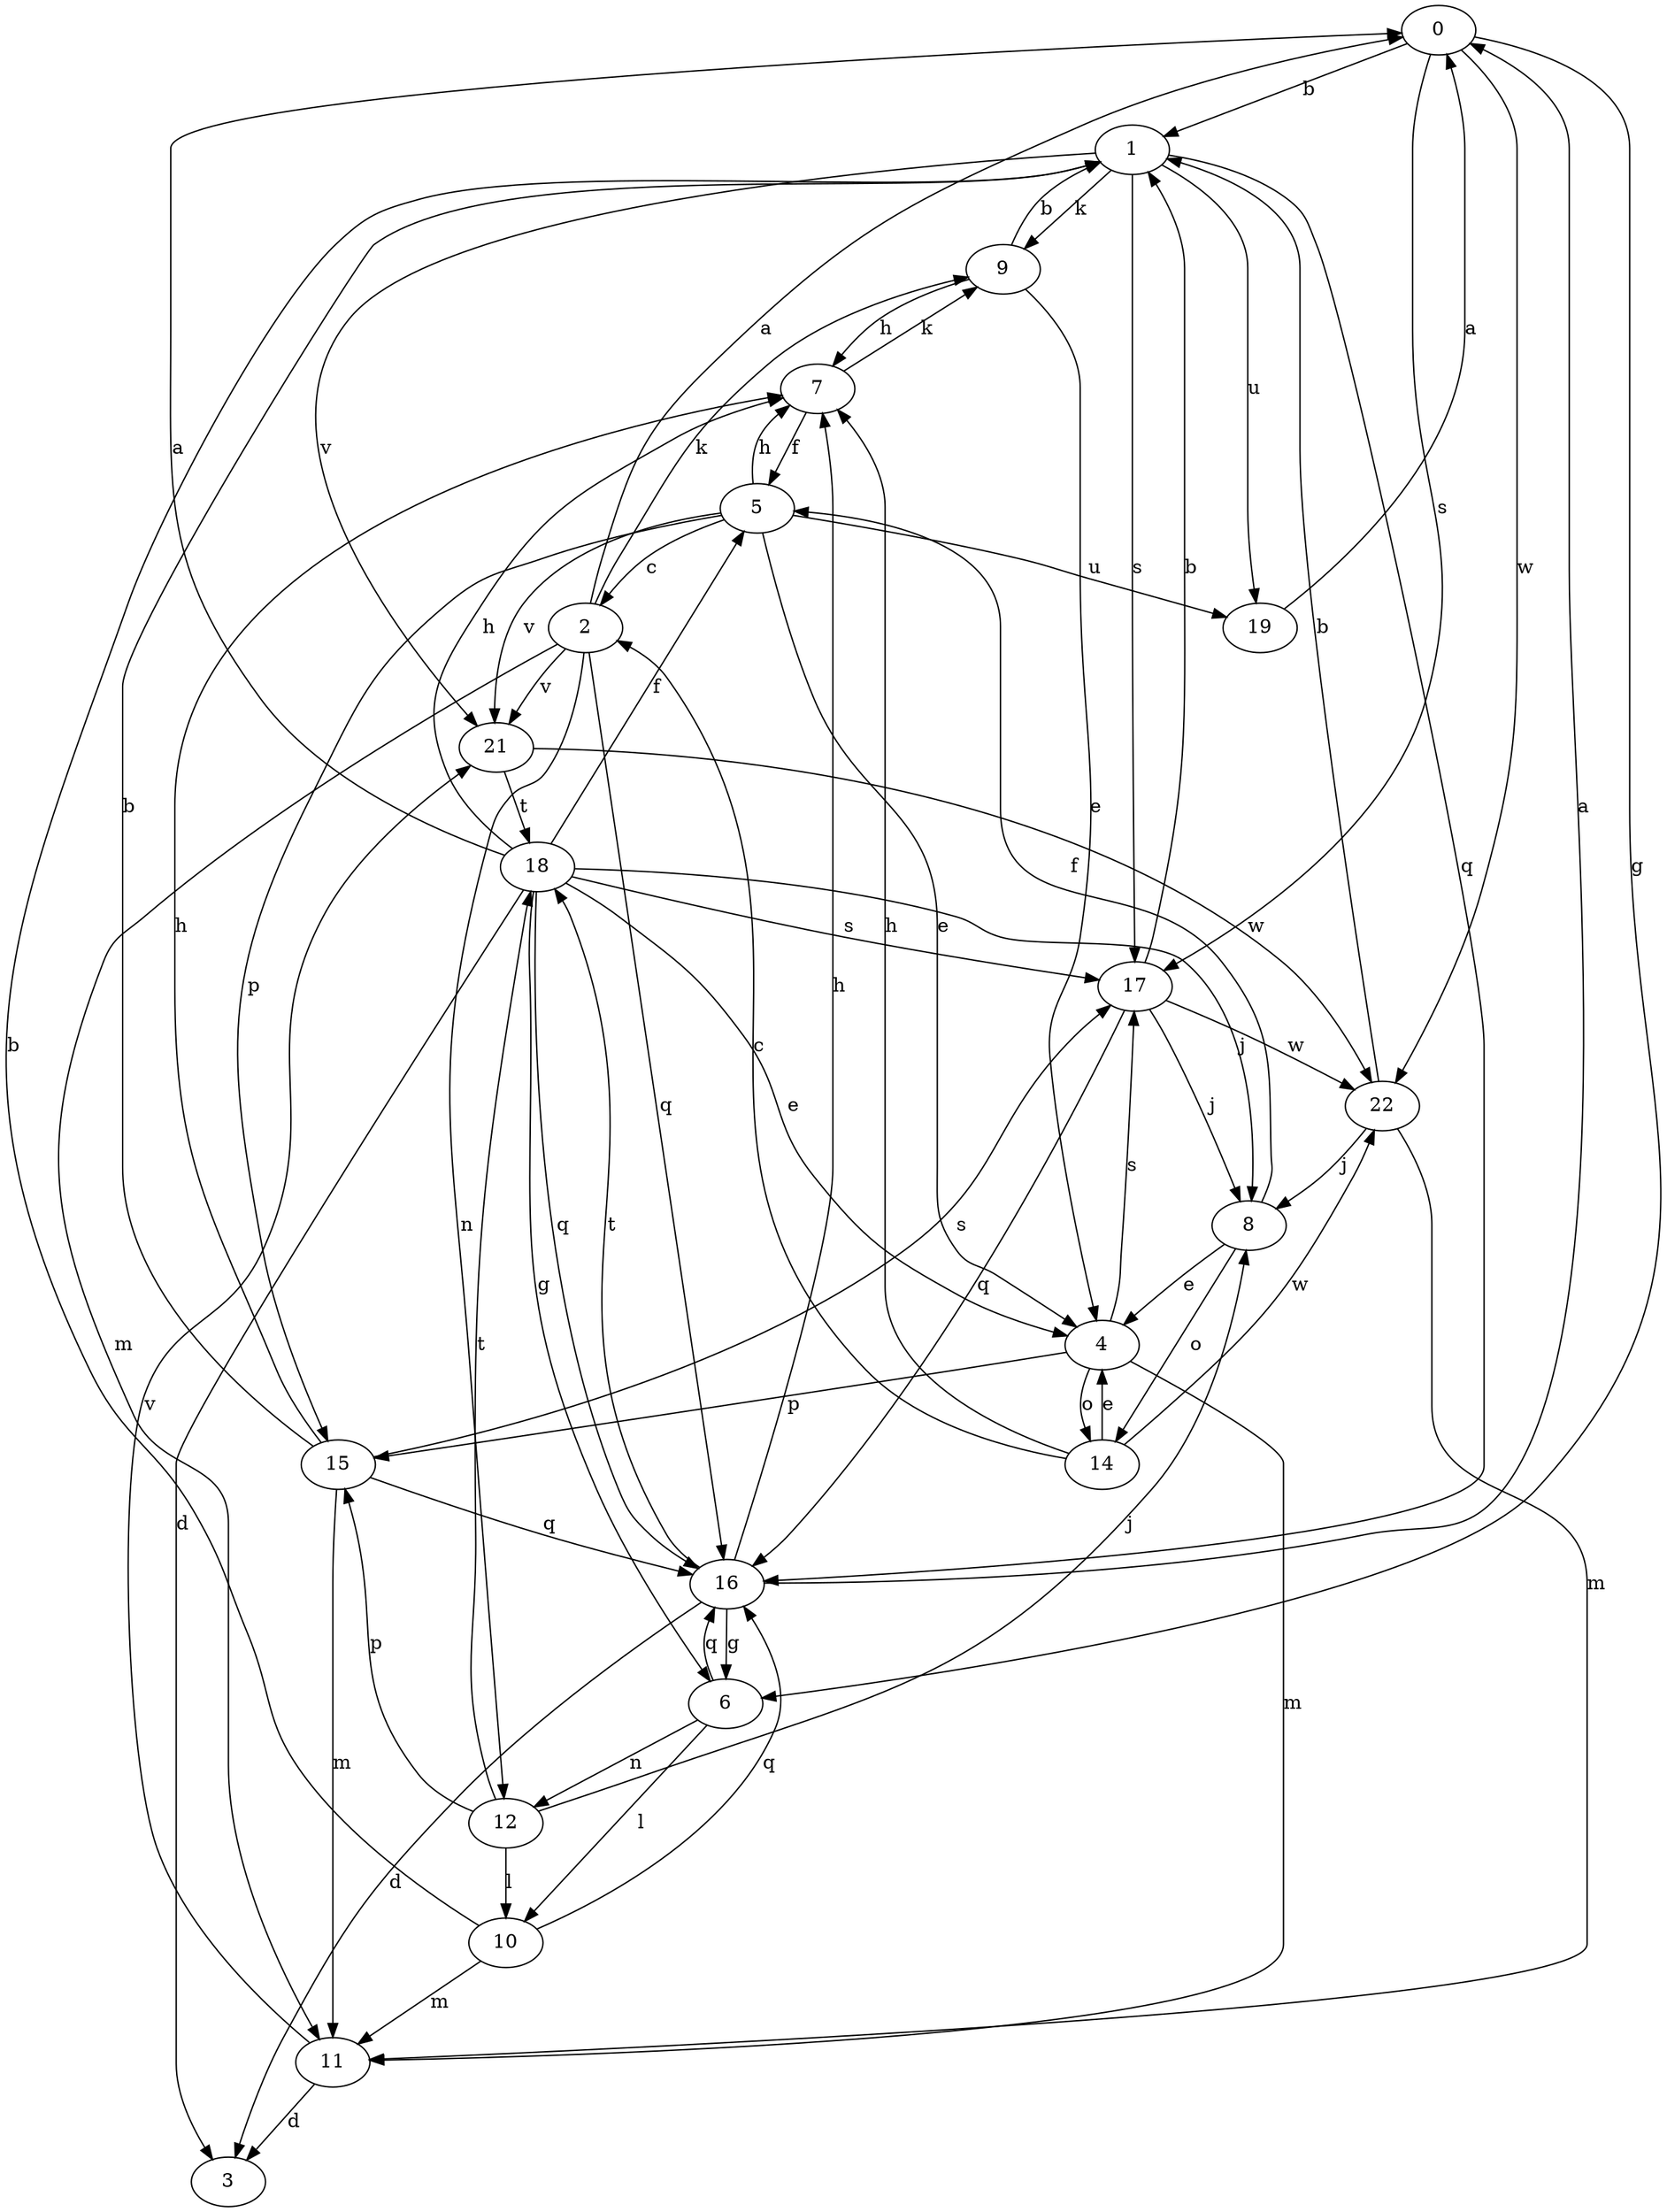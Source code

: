strict digraph  {
0;
1;
2;
3;
4;
5;
6;
7;
8;
9;
10;
11;
12;
14;
15;
16;
17;
18;
19;
21;
22;
0 -> 1  [label=b];
0 -> 6  [label=g];
0 -> 17  [label=s];
0 -> 22  [label=w];
1 -> 9  [label=k];
1 -> 16  [label=q];
1 -> 17  [label=s];
1 -> 19  [label=u];
1 -> 21  [label=v];
2 -> 0  [label=a];
2 -> 9  [label=k];
2 -> 11  [label=m];
2 -> 12  [label=n];
2 -> 16  [label=q];
2 -> 21  [label=v];
4 -> 11  [label=m];
4 -> 14  [label=o];
4 -> 15  [label=p];
4 -> 17  [label=s];
5 -> 2  [label=c];
5 -> 4  [label=e];
5 -> 7  [label=h];
5 -> 15  [label=p];
5 -> 19  [label=u];
5 -> 21  [label=v];
6 -> 10  [label=l];
6 -> 12  [label=n];
6 -> 16  [label=q];
7 -> 5  [label=f];
7 -> 9  [label=k];
8 -> 4  [label=e];
8 -> 5  [label=f];
8 -> 14  [label=o];
9 -> 1  [label=b];
9 -> 4  [label=e];
9 -> 7  [label=h];
10 -> 1  [label=b];
10 -> 11  [label=m];
10 -> 16  [label=q];
11 -> 3  [label=d];
11 -> 21  [label=v];
12 -> 8  [label=j];
12 -> 10  [label=l];
12 -> 15  [label=p];
12 -> 18  [label=t];
14 -> 2  [label=c];
14 -> 4  [label=e];
14 -> 7  [label=h];
14 -> 22  [label=w];
15 -> 1  [label=b];
15 -> 7  [label=h];
15 -> 11  [label=m];
15 -> 16  [label=q];
15 -> 17  [label=s];
16 -> 0  [label=a];
16 -> 3  [label=d];
16 -> 6  [label=g];
16 -> 7  [label=h];
16 -> 18  [label=t];
17 -> 1  [label=b];
17 -> 8  [label=j];
17 -> 16  [label=q];
17 -> 22  [label=w];
18 -> 0  [label=a];
18 -> 3  [label=d];
18 -> 4  [label=e];
18 -> 5  [label=f];
18 -> 6  [label=g];
18 -> 7  [label=h];
18 -> 8  [label=j];
18 -> 16  [label=q];
18 -> 17  [label=s];
19 -> 0  [label=a];
21 -> 18  [label=t];
21 -> 22  [label=w];
22 -> 1  [label=b];
22 -> 8  [label=j];
22 -> 11  [label=m];
}
